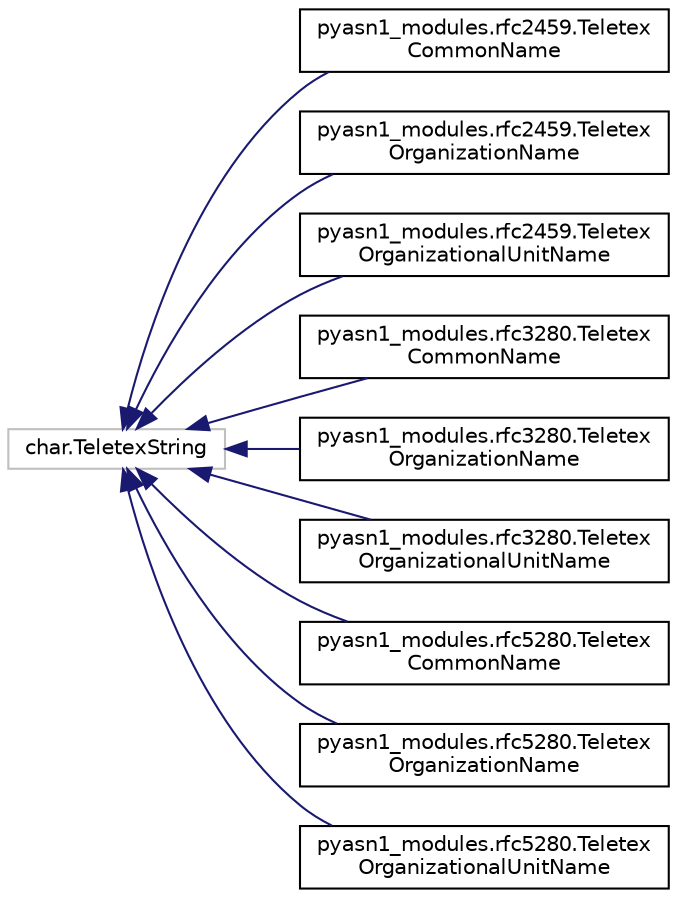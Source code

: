 digraph "Graphical Class Hierarchy"
{
 // LATEX_PDF_SIZE
  edge [fontname="Helvetica",fontsize="10",labelfontname="Helvetica",labelfontsize="10"];
  node [fontname="Helvetica",fontsize="10",shape=record];
  rankdir="LR";
  Node13127 [label="char.TeletexString",height=0.2,width=0.4,color="grey75", fillcolor="white", style="filled",tooltip=" "];
  Node13127 -> Node0 [dir="back",color="midnightblue",fontsize="10",style="solid",fontname="Helvetica"];
  Node0 [label="pyasn1_modules.rfc2459.Teletex\lCommonName",height=0.2,width=0.4,color="black", fillcolor="white", style="filled",URL="$classpyasn1__modules_1_1rfc2459_1_1TeletexCommonName.html",tooltip=" "];
  Node13127 -> Node13129 [dir="back",color="midnightblue",fontsize="10",style="solid",fontname="Helvetica"];
  Node13129 [label="pyasn1_modules.rfc2459.Teletex\lOrganizationName",height=0.2,width=0.4,color="black", fillcolor="white", style="filled",URL="$classpyasn1__modules_1_1rfc2459_1_1TeletexOrganizationName.html",tooltip=" "];
  Node13127 -> Node13130 [dir="back",color="midnightblue",fontsize="10",style="solid",fontname="Helvetica"];
  Node13130 [label="pyasn1_modules.rfc2459.Teletex\lOrganizationalUnitName",height=0.2,width=0.4,color="black", fillcolor="white", style="filled",URL="$classpyasn1__modules_1_1rfc2459_1_1TeletexOrganizationalUnitName.html",tooltip=" "];
  Node13127 -> Node13131 [dir="back",color="midnightblue",fontsize="10",style="solid",fontname="Helvetica"];
  Node13131 [label="pyasn1_modules.rfc3280.Teletex\lCommonName",height=0.2,width=0.4,color="black", fillcolor="white", style="filled",URL="$classpyasn1__modules_1_1rfc3280_1_1TeletexCommonName.html",tooltip=" "];
  Node13127 -> Node13132 [dir="back",color="midnightblue",fontsize="10",style="solid",fontname="Helvetica"];
  Node13132 [label="pyasn1_modules.rfc3280.Teletex\lOrganizationName",height=0.2,width=0.4,color="black", fillcolor="white", style="filled",URL="$classpyasn1__modules_1_1rfc3280_1_1TeletexOrganizationName.html",tooltip=" "];
  Node13127 -> Node13133 [dir="back",color="midnightblue",fontsize="10",style="solid",fontname="Helvetica"];
  Node13133 [label="pyasn1_modules.rfc3280.Teletex\lOrganizationalUnitName",height=0.2,width=0.4,color="black", fillcolor="white", style="filled",URL="$classpyasn1__modules_1_1rfc3280_1_1TeletexOrganizationalUnitName.html",tooltip=" "];
  Node13127 -> Node13134 [dir="back",color="midnightblue",fontsize="10",style="solid",fontname="Helvetica"];
  Node13134 [label="pyasn1_modules.rfc5280.Teletex\lCommonName",height=0.2,width=0.4,color="black", fillcolor="white", style="filled",URL="$classpyasn1__modules_1_1rfc5280_1_1TeletexCommonName.html",tooltip=" "];
  Node13127 -> Node13135 [dir="back",color="midnightblue",fontsize="10",style="solid",fontname="Helvetica"];
  Node13135 [label="pyasn1_modules.rfc5280.Teletex\lOrganizationName",height=0.2,width=0.4,color="black", fillcolor="white", style="filled",URL="$classpyasn1__modules_1_1rfc5280_1_1TeletexOrganizationName.html",tooltip=" "];
  Node13127 -> Node13136 [dir="back",color="midnightblue",fontsize="10",style="solid",fontname="Helvetica"];
  Node13136 [label="pyasn1_modules.rfc5280.Teletex\lOrganizationalUnitName",height=0.2,width=0.4,color="black", fillcolor="white", style="filled",URL="$classpyasn1__modules_1_1rfc5280_1_1TeletexOrganizationalUnitName.html",tooltip=" "];
}
